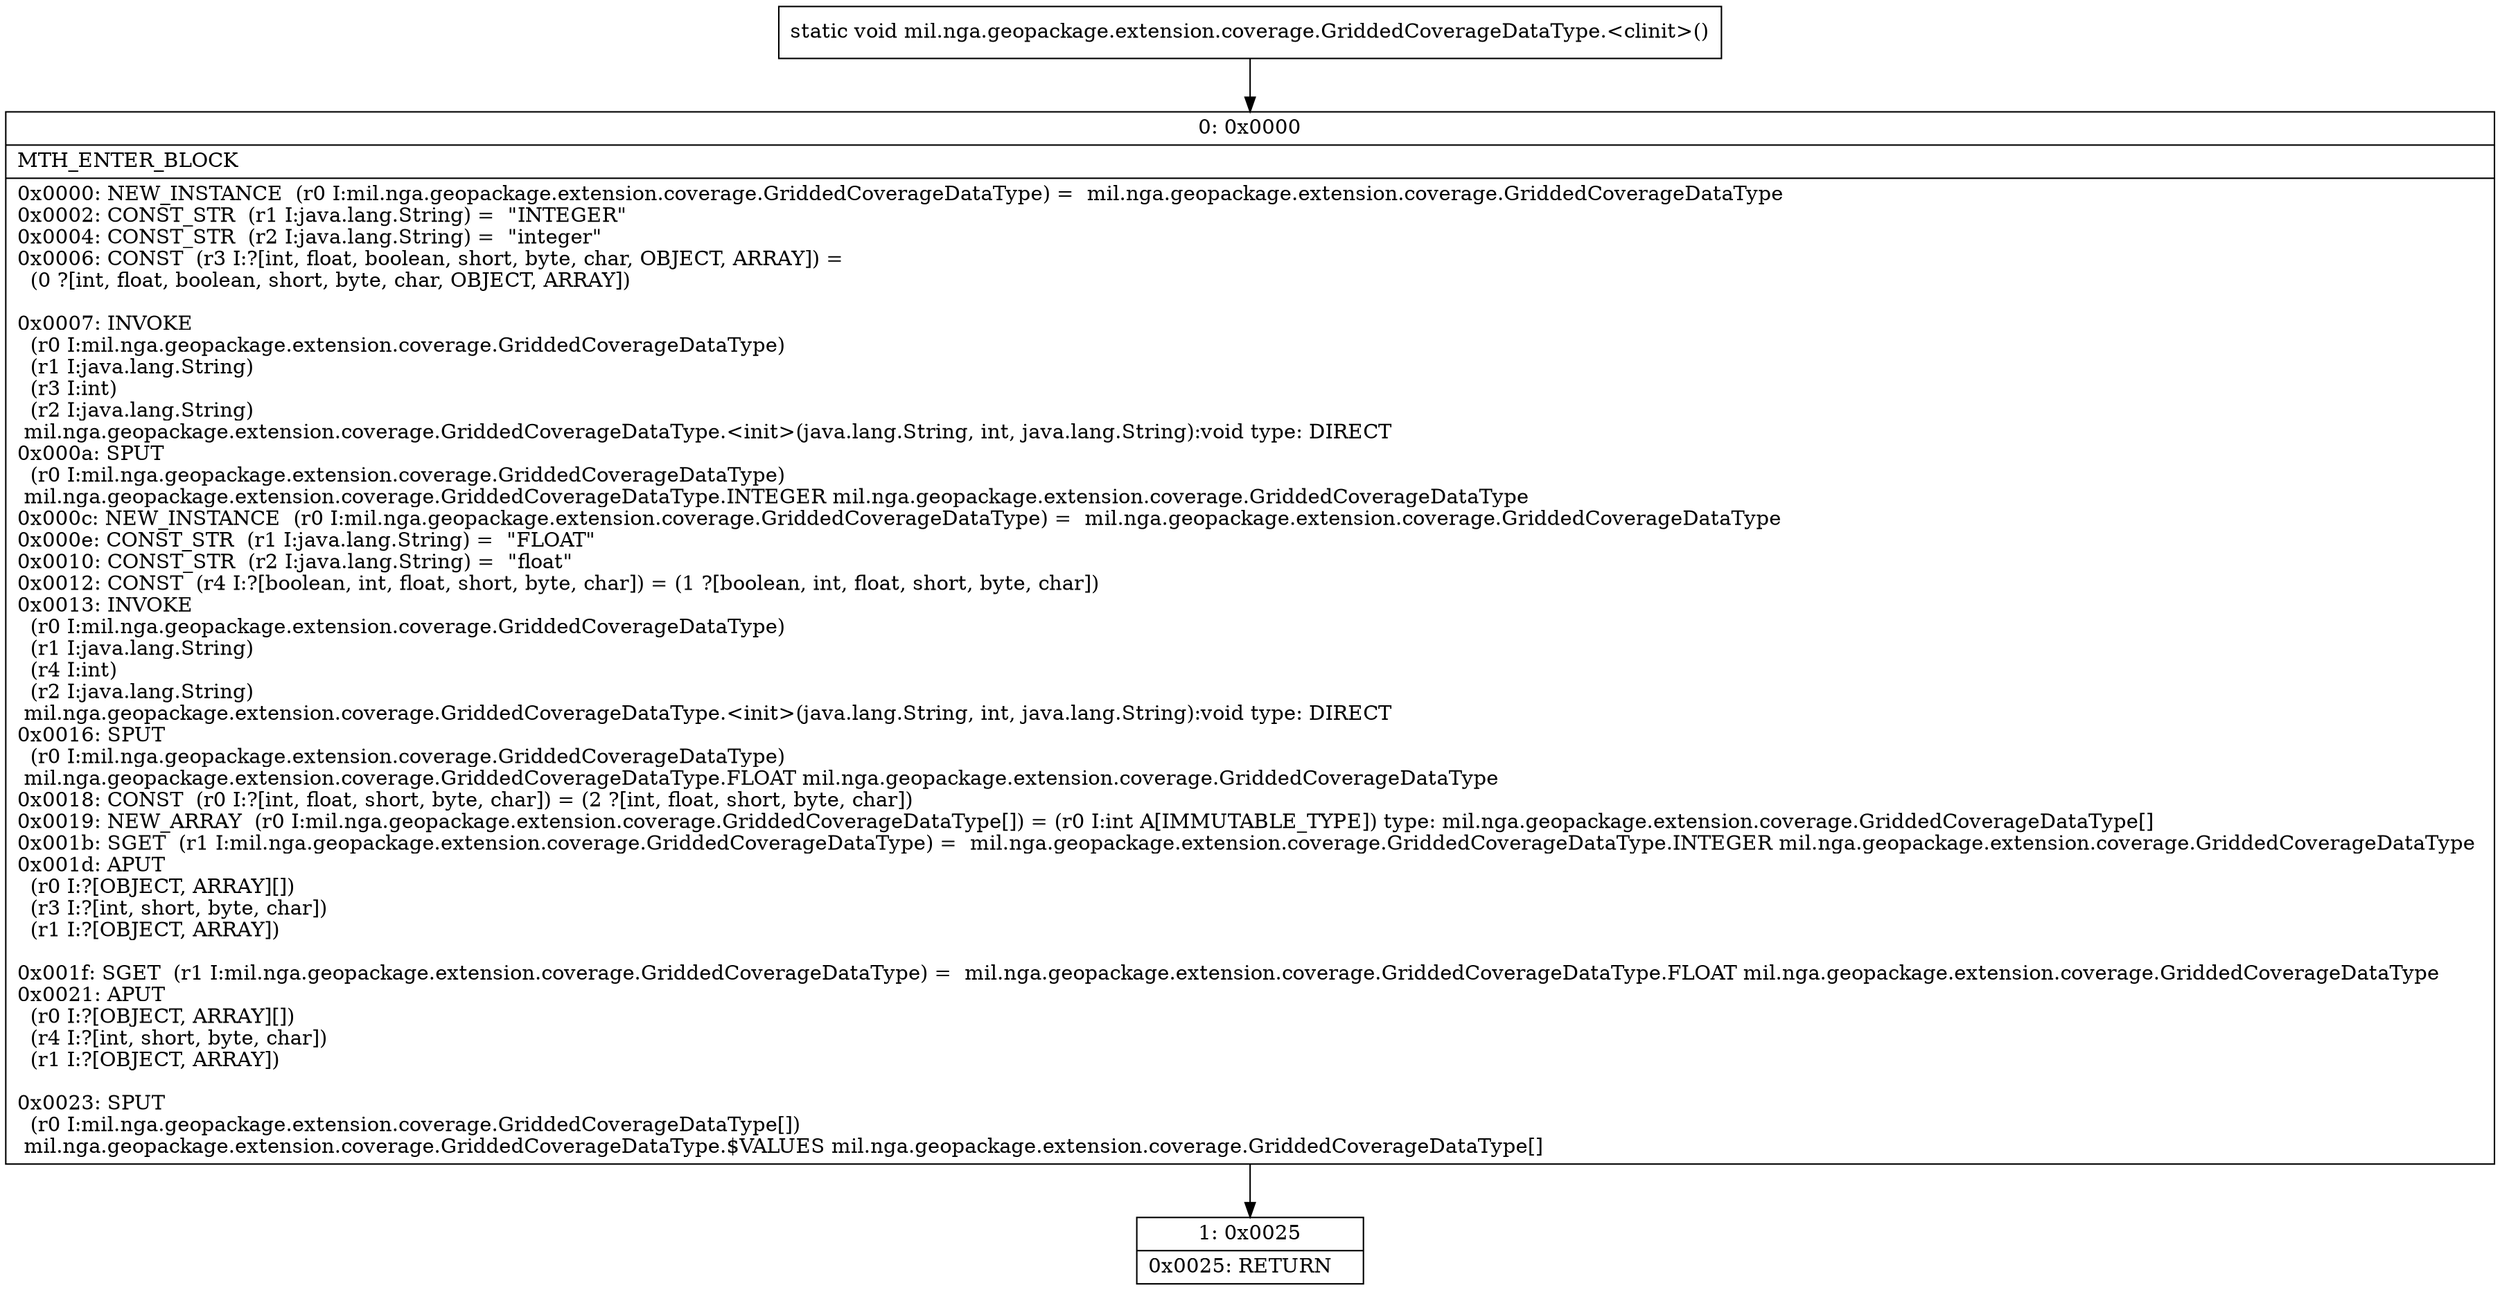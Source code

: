 digraph "CFG formil.nga.geopackage.extension.coverage.GriddedCoverageDataType.\<clinit\>()V" {
Node_0 [shape=record,label="{0\:\ 0x0000|MTH_ENTER_BLOCK\l|0x0000: NEW_INSTANCE  (r0 I:mil.nga.geopackage.extension.coverage.GriddedCoverageDataType) =  mil.nga.geopackage.extension.coverage.GriddedCoverageDataType \l0x0002: CONST_STR  (r1 I:java.lang.String) =  \"INTEGER\" \l0x0004: CONST_STR  (r2 I:java.lang.String) =  \"integer\" \l0x0006: CONST  (r3 I:?[int, float, boolean, short, byte, char, OBJECT, ARRAY]) = \l  (0 ?[int, float, boolean, short, byte, char, OBJECT, ARRAY])\l \l0x0007: INVOKE  \l  (r0 I:mil.nga.geopackage.extension.coverage.GriddedCoverageDataType)\l  (r1 I:java.lang.String)\l  (r3 I:int)\l  (r2 I:java.lang.String)\l mil.nga.geopackage.extension.coverage.GriddedCoverageDataType.\<init\>(java.lang.String, int, java.lang.String):void type: DIRECT \l0x000a: SPUT  \l  (r0 I:mil.nga.geopackage.extension.coverage.GriddedCoverageDataType)\l mil.nga.geopackage.extension.coverage.GriddedCoverageDataType.INTEGER mil.nga.geopackage.extension.coverage.GriddedCoverageDataType \l0x000c: NEW_INSTANCE  (r0 I:mil.nga.geopackage.extension.coverage.GriddedCoverageDataType) =  mil.nga.geopackage.extension.coverage.GriddedCoverageDataType \l0x000e: CONST_STR  (r1 I:java.lang.String) =  \"FLOAT\" \l0x0010: CONST_STR  (r2 I:java.lang.String) =  \"float\" \l0x0012: CONST  (r4 I:?[boolean, int, float, short, byte, char]) = (1 ?[boolean, int, float, short, byte, char]) \l0x0013: INVOKE  \l  (r0 I:mil.nga.geopackage.extension.coverage.GriddedCoverageDataType)\l  (r1 I:java.lang.String)\l  (r4 I:int)\l  (r2 I:java.lang.String)\l mil.nga.geopackage.extension.coverage.GriddedCoverageDataType.\<init\>(java.lang.String, int, java.lang.String):void type: DIRECT \l0x0016: SPUT  \l  (r0 I:mil.nga.geopackage.extension.coverage.GriddedCoverageDataType)\l mil.nga.geopackage.extension.coverage.GriddedCoverageDataType.FLOAT mil.nga.geopackage.extension.coverage.GriddedCoverageDataType \l0x0018: CONST  (r0 I:?[int, float, short, byte, char]) = (2 ?[int, float, short, byte, char]) \l0x0019: NEW_ARRAY  (r0 I:mil.nga.geopackage.extension.coverage.GriddedCoverageDataType[]) = (r0 I:int A[IMMUTABLE_TYPE]) type: mil.nga.geopackage.extension.coverage.GriddedCoverageDataType[] \l0x001b: SGET  (r1 I:mil.nga.geopackage.extension.coverage.GriddedCoverageDataType) =  mil.nga.geopackage.extension.coverage.GriddedCoverageDataType.INTEGER mil.nga.geopackage.extension.coverage.GriddedCoverageDataType \l0x001d: APUT  \l  (r0 I:?[OBJECT, ARRAY][])\l  (r3 I:?[int, short, byte, char])\l  (r1 I:?[OBJECT, ARRAY])\l \l0x001f: SGET  (r1 I:mil.nga.geopackage.extension.coverage.GriddedCoverageDataType) =  mil.nga.geopackage.extension.coverage.GriddedCoverageDataType.FLOAT mil.nga.geopackage.extension.coverage.GriddedCoverageDataType \l0x0021: APUT  \l  (r0 I:?[OBJECT, ARRAY][])\l  (r4 I:?[int, short, byte, char])\l  (r1 I:?[OBJECT, ARRAY])\l \l0x0023: SPUT  \l  (r0 I:mil.nga.geopackage.extension.coverage.GriddedCoverageDataType[])\l mil.nga.geopackage.extension.coverage.GriddedCoverageDataType.$VALUES mil.nga.geopackage.extension.coverage.GriddedCoverageDataType[] \l}"];
Node_1 [shape=record,label="{1\:\ 0x0025|0x0025: RETURN   \l}"];
MethodNode[shape=record,label="{static void mil.nga.geopackage.extension.coverage.GriddedCoverageDataType.\<clinit\>() }"];
MethodNode -> Node_0;
Node_0 -> Node_1;
}

